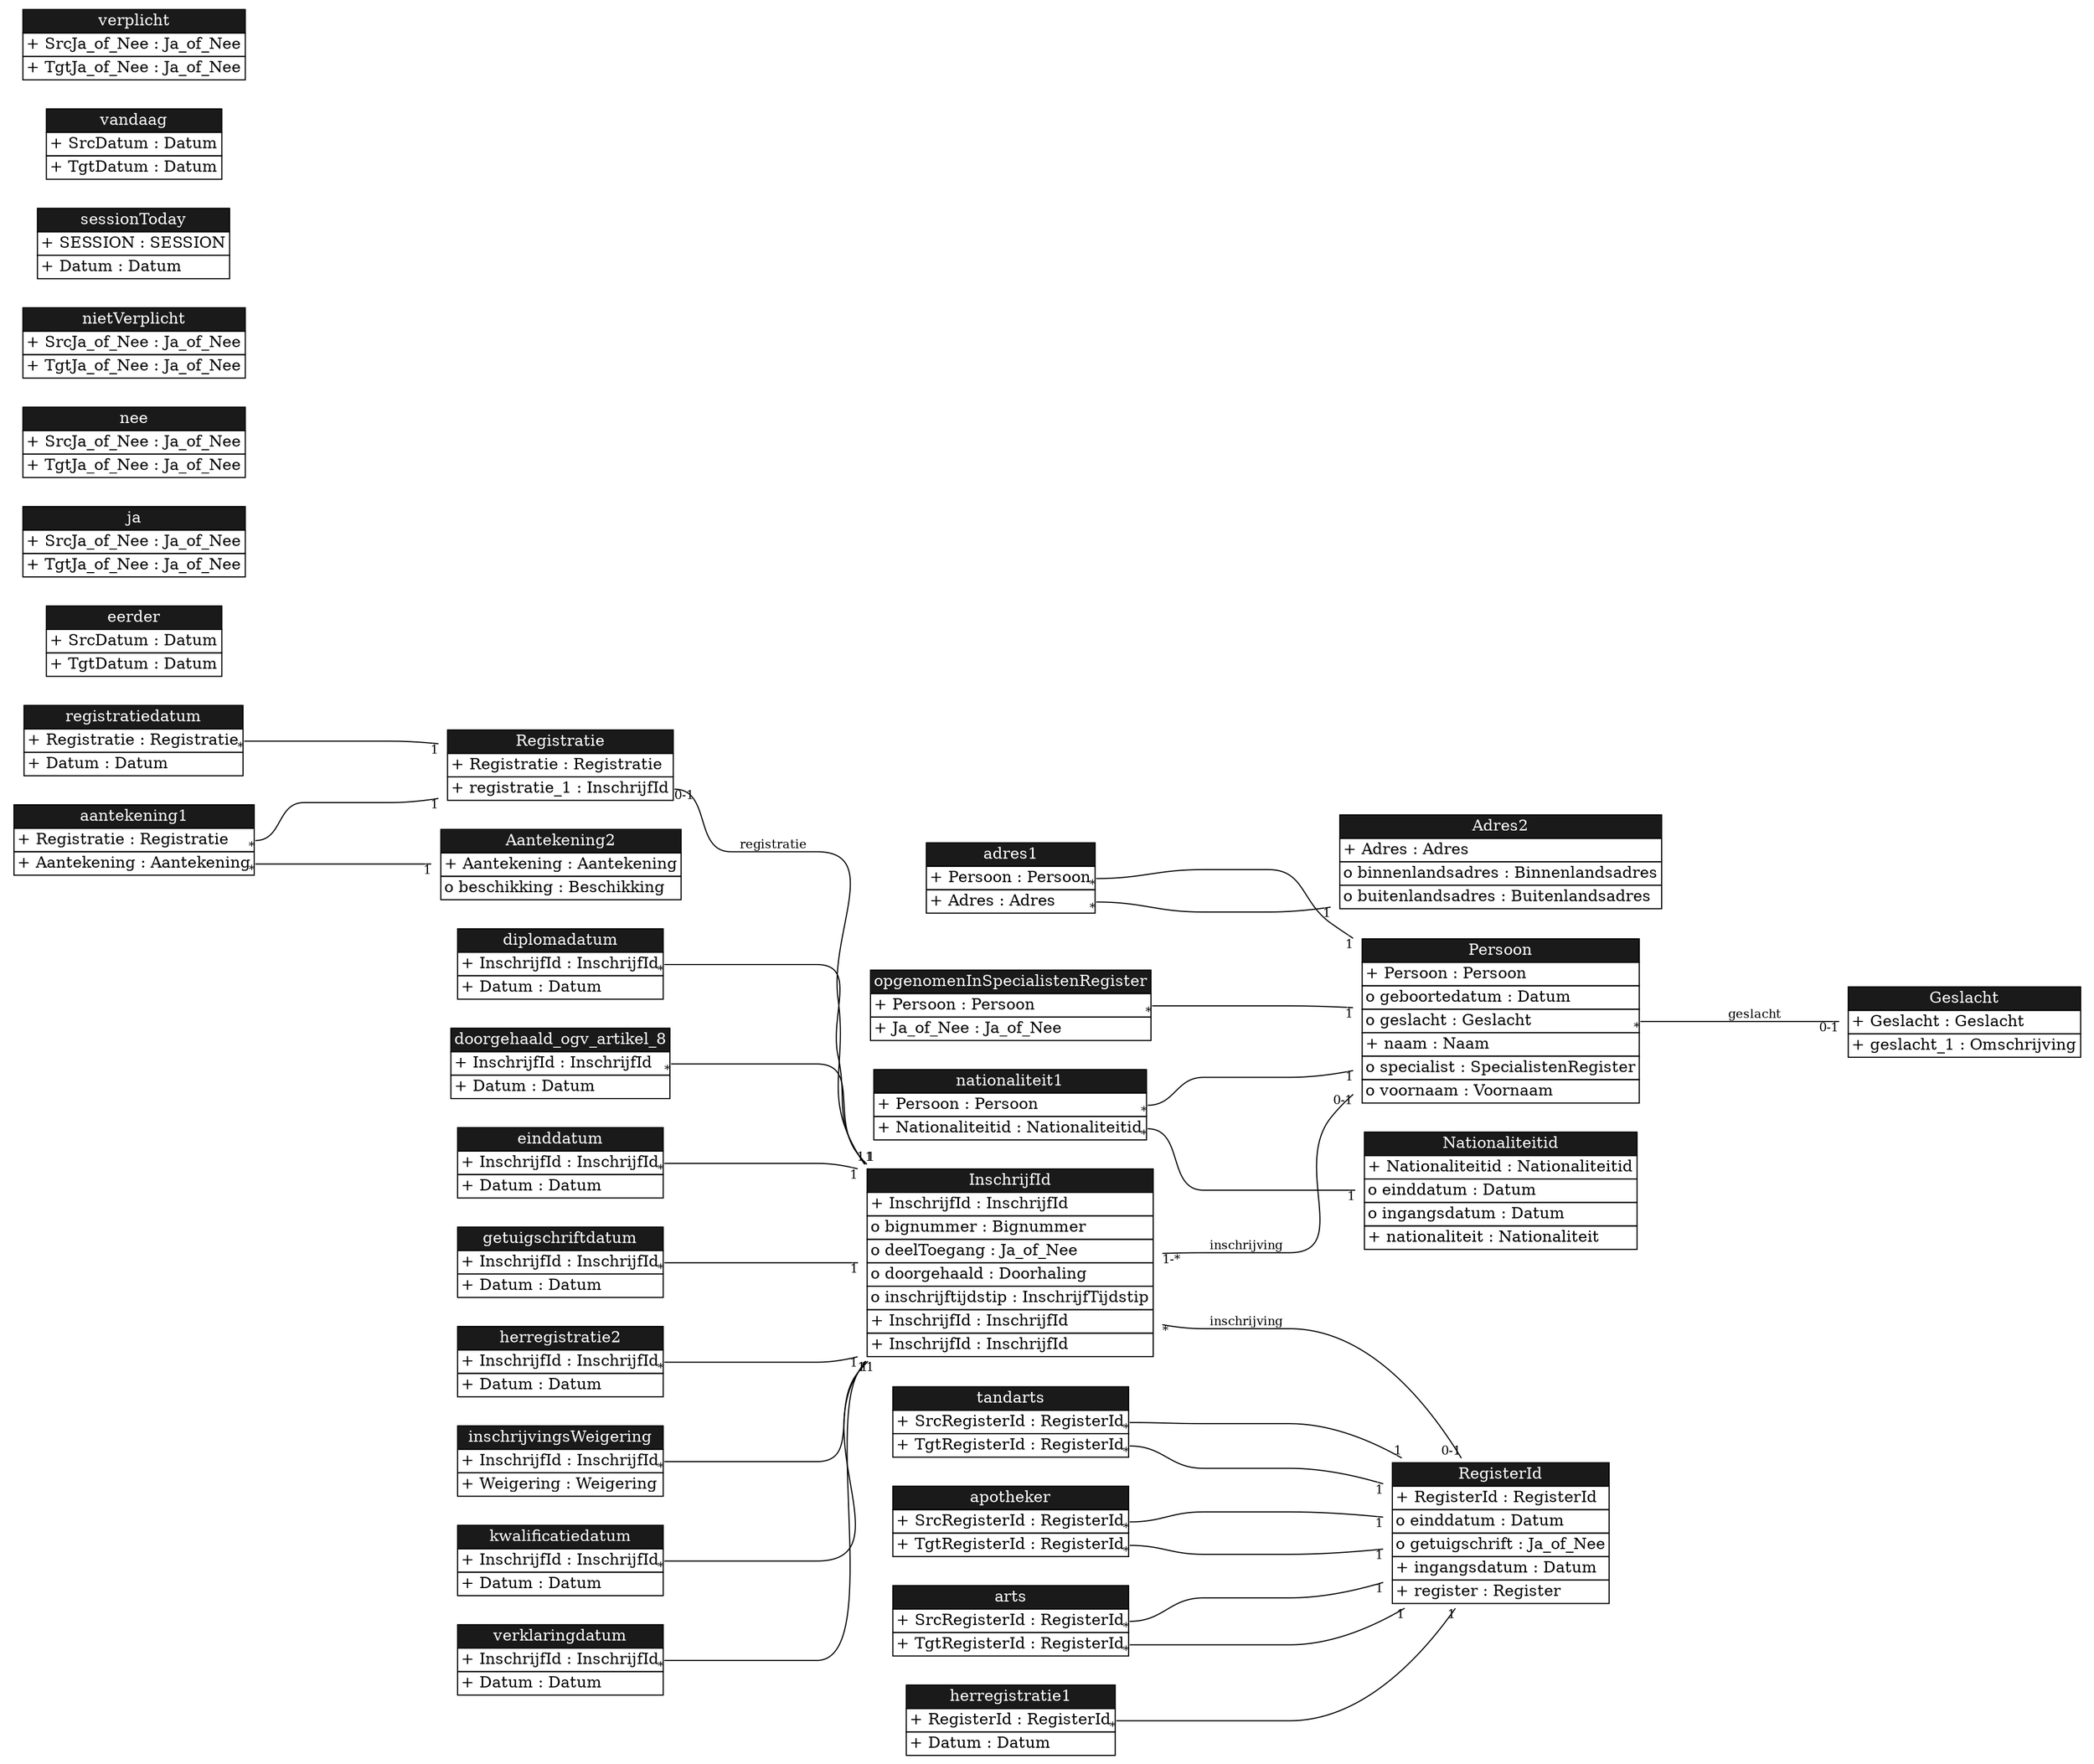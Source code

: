 digraph {
	graph [bgcolor=white,
		rankdir=LR
	];
	node [label="\N"];
	edge [fontsize=11,
		minlen=4
	];
	aantekening1	[color=purple,
		label=<<TABLE BGCOLOR="white" COLOR="black" BORDER="0" CELLBORDER="1" CELLSPACING="0"><TR><TD BGCOLOR="gray10" COLOR="black"><FONT COLOR="white">aantekening1</FONT></TD></TR><TR><TD ALIGN="LEFT" PORT="Registratie">+ Registratie : Registratie</TD></TR><TR><TD ALIGN="LEFT" PORT="Aantekening">+ Aantekening : Aantekening</TD></TR></TABLE>>,
		shape=plaintext];
	Aantekening2	[color=purple,
		label=<<TABLE BGCOLOR="white" COLOR="black" BORDER="0" CELLBORDER="1" CELLSPACING="0"><TR><TD BGCOLOR="gray10" COLOR="black"><FONT COLOR="white">Aantekening2</FONT></TD></TR><TR><TD ALIGN="LEFT" PORT="Aantekening">+ Aantekening : Aantekening</TD></TR><TR><TD ALIGN="LEFT" PORT="beschikking">o beschikking : Beschikking</TD></TR></TABLE>>,
		shape=plaintext];
	aantekening1:Aantekening -> Aantekening2	[arrowhead=onone,
		headlabel=1,
		labelfloat=true,
		taillabel="*"];
	Registratie	[color=purple,
		label=<<TABLE BGCOLOR="white" COLOR="black" BORDER="0" CELLBORDER="1" CELLSPACING="0"><TR><TD BGCOLOR="gray10" COLOR="black"><FONT COLOR="white">Registratie</FONT></TD></TR><TR><TD ALIGN="LEFT" PORT="Registratie">+ Registratie : Registratie</TD></TR><TR><TD ALIGN="LEFT" PORT="registratie_1">+ registratie_1 : InschrijfId</TD></TR></TABLE>>,
		shape=plaintext];
	aantekening1:Registratie -> Registratie	[arrowhead=onone,
		headlabel=1,
		labelfloat=true,
		taillabel="*"];
	adres1	[color=purple,
		label=<<TABLE BGCOLOR="white" COLOR="black" BORDER="0" CELLBORDER="1" CELLSPACING="0"><TR><TD BGCOLOR="gray10" COLOR="black"><FONT COLOR="white">adres1</FONT></TD></TR><TR><TD ALIGN="LEFT" PORT="Persoon">+ Persoon : Persoon</TD></TR><TR><TD ALIGN="LEFT" PORT="Adres">+ Adres : Adres</TD></TR></TABLE>>,
		shape=plaintext];
	Adres2	[color=purple,
		label=<<TABLE BGCOLOR="white" COLOR="black" BORDER="0" CELLBORDER="1" CELLSPACING="0"><TR><TD BGCOLOR="gray10" COLOR="black"><FONT COLOR="white">Adres2</FONT></TD></TR><TR><TD ALIGN="LEFT" PORT="Adres">+ Adres : Adres</TD></TR><TR><TD ALIGN="LEFT" PORT="binnenlandsadres">o binnenlandsadres : Binnenlandsadres</TD></TR><TR><TD ALIGN="LEFT" PORT="buitenlandsadres">o buitenlandsadres : Buitenlandsadres</TD></TR></TABLE>>,
		shape=plaintext];
	adres1:Adres -> Adres2	[arrowhead=onone,
		headlabel=1,
		labelfloat=true,
		taillabel="*"];
	Persoon	[color=purple,
		label=<<TABLE BGCOLOR="white" COLOR="black" BORDER="0" CELLBORDER="1" CELLSPACING="0"><TR><TD BGCOLOR="gray10" COLOR="black"><FONT COLOR="white">Persoon</FONT></TD></TR><TR><TD ALIGN="LEFT" PORT="Persoon">+ Persoon : Persoon</TD></TR><TR><TD ALIGN="LEFT" PORT="geboortedatum">o geboortedatum : Datum</TD></TR><TR><TD ALIGN="LEFT" PORT="geslacht">o geslacht : Geslacht</TD></TR><TR><TD ALIGN="LEFT" PORT="naam">+ naam : Naam</TD></TR><TR><TD ALIGN="LEFT" PORT="specialist">o specialist : SpecialistenRegister</TD></TR><TR><TD ALIGN="LEFT" PORT="voornaam">o voornaam : Voornaam</TD></TR></TABLE>>,
		shape=plaintext];
	adres1:Persoon -> Persoon	[arrowhead=onone,
		headlabel=1,
		labelfloat=true,
		taillabel="*"];
	apotheker	[color=purple,
		label=<<TABLE BGCOLOR="white" COLOR="black" BORDER="0" CELLBORDER="1" CELLSPACING="0"><TR><TD BGCOLOR="gray10" COLOR="black"><FONT COLOR="white">apotheker</FONT></TD></TR><TR><TD ALIGN="LEFT" PORT="SrcRegisterId">+ SrcRegisterId : RegisterId</TD></TR><TR><TD ALIGN="LEFT" PORT="TgtRegisterId">+ TgtRegisterId : RegisterId</TD></TR></TABLE>>,
		shape=plaintext];
	RegisterId	[color=purple,
		label=<<TABLE BGCOLOR="white" COLOR="black" BORDER="0" CELLBORDER="1" CELLSPACING="0"><TR><TD BGCOLOR="gray10" COLOR="black"><FONT COLOR="white">RegisterId</FONT></TD></TR><TR><TD ALIGN="LEFT" PORT="RegisterId">+ RegisterId : RegisterId</TD></TR><TR><TD ALIGN="LEFT" PORT="einddatum">o einddatum : Datum</TD></TR><TR><TD ALIGN="LEFT" PORT="getuigschrift">o getuigschrift : Ja_of_Nee</TD></TR><TR><TD ALIGN="LEFT" PORT="ingangsdatum">+ ingangsdatum : Datum</TD></TR><TR><TD ALIGN="LEFT" PORT="register">+ register : Register</TD></TR></TABLE>>,
		shape=plaintext];
	apotheker:SrcRegisterId -> RegisterId	[arrowhead=onone,
		headlabel=1,
		labelfloat=true,
		taillabel="*"];
	apotheker:TgtRegisterId -> RegisterId	[arrowhead=onone,
		headlabel=1,
		labelfloat=true,
		taillabel="*"];
	arts	[color=purple,
		label=<<TABLE BGCOLOR="white" COLOR="black" BORDER="0" CELLBORDER="1" CELLSPACING="0"><TR><TD BGCOLOR="gray10" COLOR="black"><FONT COLOR="white">arts</FONT></TD></TR><TR><TD ALIGN="LEFT" PORT="SrcRegisterId">+ SrcRegisterId : RegisterId</TD></TR><TR><TD ALIGN="LEFT" PORT="TgtRegisterId">+ TgtRegisterId : RegisterId</TD></TR></TABLE>>,
		shape=plaintext];
	arts:SrcRegisterId -> RegisterId	[arrowhead=onone,
		headlabel=1,
		labelfloat=true,
		taillabel="*"];
	arts:TgtRegisterId -> RegisterId	[arrowhead=onone,
		headlabel=1,
		labelfloat=true,
		taillabel="*"];
	diplomadatum	[color=purple,
		label=<<TABLE BGCOLOR="white" COLOR="black" BORDER="0" CELLBORDER="1" CELLSPACING="0"><TR><TD BGCOLOR="gray10" COLOR="black"><FONT COLOR="white">diplomadatum</FONT></TD></TR><TR><TD ALIGN="LEFT" PORT="InschrijfId">+ InschrijfId : InschrijfId</TD></TR><TR><TD ALIGN="LEFT" PORT="Datum">+ Datum : Datum</TD></TR></TABLE>>,
		shape=plaintext];
	InschrijfId	[color=purple,
		label=<<TABLE BGCOLOR="white" COLOR="black" BORDER="0" CELLBORDER="1" CELLSPACING="0"><TR><TD BGCOLOR="gray10" COLOR="black"><FONT COLOR="white">InschrijfId</FONT></TD></TR><TR><TD ALIGN="LEFT" PORT="InschrijfId">+ InschrijfId : InschrijfId</TD></TR><TR><TD ALIGN="LEFT" PORT="bignummer">o bignummer : Bignummer</TD></TR><TR><TD ALIGN="LEFT" PORT="deelToegang">o deelToegang : Ja_of_Nee</TD></TR><TR><TD ALIGN="LEFT" PORT="doorgehaald">o doorgehaald : Doorhaling</TD></TR><TR><TD ALIGN="LEFT" PORT="inschrijftijdstip">o inschrijftijdstip : InschrijfTijdstip</TD></TR><TR><TD ALIGN="LEFT" PORT="InschrijfId">+ InschrijfId : InschrijfId</TD></TR><TR><TD ALIGN="LEFT" PORT="InschrijfId">+ InschrijfId : InschrijfId</TD></TR></TABLE>>,
		shape=plaintext];
	diplomadatum:InschrijfId -> InschrijfId	[arrowhead=onone,
		headlabel=1,
		labelfloat=true,
		taillabel="*"];
	doorgehaald_ogv_artikel_8	[color=purple,
		label=<<TABLE BGCOLOR="white" COLOR="black" BORDER="0" CELLBORDER="1" CELLSPACING="0"><TR><TD BGCOLOR="gray10" COLOR="black"><FONT COLOR="white">doorgehaald_ogv_artikel_8</FONT></TD></TR><TR><TD ALIGN="LEFT" PORT="InschrijfId">+ InschrijfId : InschrijfId</TD></TR><TR><TD ALIGN="LEFT" PORT="Datum">+ Datum : Datum</TD></TR></TABLE>>,
		shape=plaintext];
	doorgehaald_ogv_artikel_8:InschrijfId -> InschrijfId	[arrowhead=onone,
		headlabel=1,
		labelfloat=true,
		taillabel="*"];
	eerder	[color=purple,
		label=<<TABLE BGCOLOR="white" COLOR="black" BORDER="0" CELLBORDER="1" CELLSPACING="0"><TR><TD BGCOLOR="gray10" COLOR="black"><FONT COLOR="white">eerder</FONT></TD></TR><TR><TD ALIGN="LEFT" PORT="SrcDatum">+ SrcDatum : Datum</TD></TR><TR><TD ALIGN="LEFT" PORT="TgtDatum">+ TgtDatum : Datum</TD></TR></TABLE>>,
		shape=plaintext];
	einddatum	[color=purple,
		label=<<TABLE BGCOLOR="white" COLOR="black" BORDER="0" CELLBORDER="1" CELLSPACING="0"><TR><TD BGCOLOR="gray10" COLOR="black"><FONT COLOR="white">einddatum</FONT></TD></TR><TR><TD ALIGN="LEFT" PORT="InschrijfId">+ InschrijfId : InschrijfId</TD></TR><TR><TD ALIGN="LEFT" PORT="Datum">+ Datum : Datum</TD></TR></TABLE>>,
		shape=plaintext];
	einddatum:InschrijfId -> InschrijfId	[arrowhead=onone,
		headlabel=1,
		labelfloat=true,
		taillabel="*"];
	Geslacht	[color=purple,
		label=<<TABLE BGCOLOR="white" COLOR="black" BORDER="0" CELLBORDER="1" CELLSPACING="0"><TR><TD BGCOLOR="gray10" COLOR="black"><FONT COLOR="white">Geslacht</FONT></TD></TR><TR><TD ALIGN="LEFT" PORT="Geslacht">+ Geslacht : Geslacht</TD></TR><TR><TD ALIGN="LEFT" PORT="geslacht_1">+ geslacht_1 : Omschrijving</TD></TR></TABLE>>,
		shape=plaintext];
	getuigschriftdatum	[color=purple,
		label=<<TABLE BGCOLOR="white" COLOR="black" BORDER="0" CELLBORDER="1" CELLSPACING="0"><TR><TD BGCOLOR="gray10" COLOR="black"><FONT COLOR="white">getuigschriftdatum</FONT></TD></TR><TR><TD ALIGN="LEFT" PORT="InschrijfId">+ InschrijfId : InschrijfId</TD></TR><TR><TD ALIGN="LEFT" PORT="Datum">+ Datum : Datum</TD></TR></TABLE>>,
		shape=plaintext];
	getuigschriftdatum:InschrijfId -> InschrijfId	[arrowhead=onone,
		headlabel=1,
		labelfloat=true,
		taillabel="*"];
	herregistratie1	[color=purple,
		label=<<TABLE BGCOLOR="white" COLOR="black" BORDER="0" CELLBORDER="1" CELLSPACING="0"><TR><TD BGCOLOR="gray10" COLOR="black"><FONT COLOR="white">herregistratie1</FONT></TD></TR><TR><TD ALIGN="LEFT" PORT="RegisterId">+ RegisterId : RegisterId</TD></TR><TR><TD ALIGN="LEFT" PORT="Datum">+ Datum : Datum</TD></TR></TABLE>>,
		shape=plaintext];
	herregistratie1:RegisterId -> RegisterId	[arrowhead=onone,
		headlabel=1,
		labelfloat=true,
		taillabel="*"];
	herregistratie2	[color=purple,
		label=<<TABLE BGCOLOR="white" COLOR="black" BORDER="0" CELLBORDER="1" CELLSPACING="0"><TR><TD BGCOLOR="gray10" COLOR="black"><FONT COLOR="white">herregistratie2</FONT></TD></TR><TR><TD ALIGN="LEFT" PORT="InschrijfId">+ InschrijfId : InschrijfId</TD></TR><TR><TD ALIGN="LEFT" PORT="Datum">+ Datum : Datum</TD></TR></TABLE>>,
		shape=plaintext];
	herregistratie2:InschrijfId -> InschrijfId	[arrowhead=onone,
		headlabel=1,
		labelfloat=true,
		taillabel="*"];
	InschrijfId:inschrijving -> Persoon	[arrowhead=onone,
		headlabel="0-1",
		label=inschrijving,
		labelfloat=true,
		taillabel="1-*"];
	InschrijfId:inschrijving_1 -> RegisterId	[arrowhead=onone,
		headlabel="0-1",
		label=inschrijving,
		labelfloat=true,
		taillabel="*"];
	inschrijvingsWeigering	[color=purple,
		label=<<TABLE BGCOLOR="white" COLOR="black" BORDER="0" CELLBORDER="1" CELLSPACING="0"><TR><TD BGCOLOR="gray10" COLOR="black"><FONT COLOR="white">inschrijvingsWeigering</FONT></TD></TR><TR><TD ALIGN="LEFT" PORT="InschrijfId">+ InschrijfId : InschrijfId</TD></TR><TR><TD ALIGN="LEFT" PORT="Weigering">+ Weigering : Weigering</TD></TR></TABLE>>,
		shape=plaintext];
	inschrijvingsWeigering:InschrijfId -> InschrijfId	[arrowhead=onone,
		headlabel=1,
		labelfloat=true,
		taillabel="*"];
	ja	[color=purple,
		label=<<TABLE BGCOLOR="white" COLOR="black" BORDER="0" CELLBORDER="1" CELLSPACING="0"><TR><TD BGCOLOR="gray10" COLOR="black"><FONT COLOR="white">ja</FONT></TD></TR><TR><TD ALIGN="LEFT" PORT="SrcJa_of_Nee">+ SrcJa_of_Nee : Ja_of_Nee</TD></TR><TR><TD ALIGN="LEFT" PORT="TgtJa_of_Nee">+ TgtJa_of_Nee : Ja_of_Nee</TD></TR></TABLE>>,
		shape=plaintext];
	kwalificatiedatum	[color=purple,
		label=<<TABLE BGCOLOR="white" COLOR="black" BORDER="0" CELLBORDER="1" CELLSPACING="0"><TR><TD BGCOLOR="gray10" COLOR="black"><FONT COLOR="white">kwalificatiedatum</FONT></TD></TR><TR><TD ALIGN="LEFT" PORT="InschrijfId">+ InschrijfId : InschrijfId</TD></TR><TR><TD ALIGN="LEFT" PORT="Datum">+ Datum : Datum</TD></TR></TABLE>>,
		shape=plaintext];
	kwalificatiedatum:InschrijfId -> InschrijfId	[arrowhead=onone,
		headlabel=1,
		labelfloat=true,
		taillabel="*"];
	nationaliteit1	[color=purple,
		label=<<TABLE BGCOLOR="white" COLOR="black" BORDER="0" CELLBORDER="1" CELLSPACING="0"><TR><TD BGCOLOR="gray10" COLOR="black"><FONT COLOR="white">nationaliteit1</FONT></TD></TR><TR><TD ALIGN="LEFT" PORT="Persoon">+ Persoon : Persoon</TD></TR><TR><TD ALIGN="LEFT" PORT="Nationaliteitid">+ Nationaliteitid : Nationaliteitid</TD></TR></TABLE>>,
		shape=plaintext];
	Nationaliteitid	[color=purple,
		label=<<TABLE BGCOLOR="white" COLOR="black" BORDER="0" CELLBORDER="1" CELLSPACING="0"><TR><TD BGCOLOR="gray10" COLOR="black"><FONT COLOR="white">Nationaliteitid</FONT></TD></TR><TR><TD ALIGN="LEFT" PORT="Nationaliteitid">+ Nationaliteitid : Nationaliteitid</TD></TR><TR><TD ALIGN="LEFT" PORT="einddatum">o einddatum : Datum</TD></TR><TR><TD ALIGN="LEFT" PORT="ingangsdatum">o ingangsdatum : Datum</TD></TR><TR><TD ALIGN="LEFT" PORT="nationaliteit">+ nationaliteit : Nationaliteit</TD></TR></TABLE>>,
		shape=plaintext];
	nationaliteit1:Nationaliteitid -> Nationaliteitid	[arrowhead=onone,
		headlabel=1,
		labelfloat=true,
		taillabel="*"];
	nationaliteit1:Persoon -> Persoon	[arrowhead=onone,
		headlabel=1,
		labelfloat=true,
		taillabel="*"];
	nee	[color=purple,
		label=<<TABLE BGCOLOR="white" COLOR="black" BORDER="0" CELLBORDER="1" CELLSPACING="0"><TR><TD BGCOLOR="gray10" COLOR="black"><FONT COLOR="white">nee</FONT></TD></TR><TR><TD ALIGN="LEFT" PORT="SrcJa_of_Nee">+ SrcJa_of_Nee : Ja_of_Nee</TD></TR><TR><TD ALIGN="LEFT" PORT="TgtJa_of_Nee">+ TgtJa_of_Nee : Ja_of_Nee</TD></TR></TABLE>>,
		shape=plaintext];
	nietVerplicht	[color=purple,
		label=<<TABLE BGCOLOR="white" COLOR="black" BORDER="0" CELLBORDER="1" CELLSPACING="0"><TR><TD BGCOLOR="gray10" COLOR="black"><FONT COLOR="white">nietVerplicht</FONT></TD></TR><TR><TD ALIGN="LEFT" PORT="SrcJa_of_Nee">+ SrcJa_of_Nee : Ja_of_Nee</TD></TR><TR><TD ALIGN="LEFT" PORT="TgtJa_of_Nee">+ TgtJa_of_Nee : Ja_of_Nee</TD></TR></TABLE>>,
		shape=plaintext];
	opgenomenInSpecialistenRegister	[color=purple,
		label=<<TABLE BGCOLOR="white" COLOR="black" BORDER="0" CELLBORDER="1" CELLSPACING="0"><TR><TD BGCOLOR="gray10" COLOR="black"><FONT COLOR="white">opgenomenInSpecialistenRegister</FONT></TD></TR><TR><TD ALIGN="LEFT" PORT="Persoon">+ Persoon : Persoon</TD></TR><TR><TD ALIGN="LEFT" PORT="Ja_of_Nee">+ Ja_of_Nee : Ja_of_Nee</TD></TR></TABLE>>,
		shape=plaintext];
	opgenomenInSpecialistenRegister:Persoon -> Persoon	[arrowhead=onone,
		headlabel=1,
		labelfloat=true,
		taillabel="*"];
	Persoon:geslacht -> Geslacht	[arrowhead=onone,
		headlabel="0-1",
		label=geslacht,
		labelfloat=true,
		taillabel="*"];
	Registratie:registratie_1 -> InschrijfId	[arrowhead=onone,
		headlabel=1,
		label=registratie,
		labelfloat=true,
		taillabel="0-1"];
	registratiedatum	[color=purple,
		label=<<TABLE BGCOLOR="white" COLOR="black" BORDER="0" CELLBORDER="1" CELLSPACING="0"><TR><TD BGCOLOR="gray10" COLOR="black"><FONT COLOR="white">registratiedatum</FONT></TD></TR><TR><TD ALIGN="LEFT" PORT="Registratie">+ Registratie : Registratie</TD></TR><TR><TD ALIGN="LEFT" PORT="Datum">+ Datum : Datum</TD></TR></TABLE>>,
		shape=plaintext];
	registratiedatum:Registratie -> Registratie	[arrowhead=onone,
		headlabel=1,
		labelfloat=true,
		taillabel="*"];
	sessionToday	[color=purple,
		label=<<TABLE BGCOLOR="white" COLOR="black" BORDER="0" CELLBORDER="1" CELLSPACING="0"><TR><TD BGCOLOR="gray10" COLOR="black"><FONT COLOR="white">sessionToday</FONT></TD></TR><TR><TD ALIGN="LEFT" PORT="SESSION">+ SESSION : SESSION</TD></TR><TR><TD ALIGN="LEFT" PORT="Datum">+ Datum : Datum</TD></TR></TABLE>>,
		shape=plaintext];
	tandarts	[color=purple,
		label=<<TABLE BGCOLOR="white" COLOR="black" BORDER="0" CELLBORDER="1" CELLSPACING="0"><TR><TD BGCOLOR="gray10" COLOR="black"><FONT COLOR="white">tandarts</FONT></TD></TR><TR><TD ALIGN="LEFT" PORT="SrcRegisterId">+ SrcRegisterId : RegisterId</TD></TR><TR><TD ALIGN="LEFT" PORT="TgtRegisterId">+ TgtRegisterId : RegisterId</TD></TR></TABLE>>,
		shape=plaintext];
	tandarts:SrcRegisterId -> RegisterId	[arrowhead=onone,
		headlabel=1,
		labelfloat=true,
		taillabel="*"];
	tandarts:TgtRegisterId -> RegisterId	[arrowhead=onone,
		headlabel=1,
		labelfloat=true,
		taillabel="*"];
	vandaag	[color=purple,
		label=<<TABLE BGCOLOR="white" COLOR="black" BORDER="0" CELLBORDER="1" CELLSPACING="0"><TR><TD BGCOLOR="gray10" COLOR="black"><FONT COLOR="white">vandaag</FONT></TD></TR><TR><TD ALIGN="LEFT" PORT="SrcDatum">+ SrcDatum : Datum</TD></TR><TR><TD ALIGN="LEFT" PORT="TgtDatum">+ TgtDatum : Datum</TD></TR></TABLE>>,
		shape=plaintext];
	verklaringdatum	[color=purple,
		label=<<TABLE BGCOLOR="white" COLOR="black" BORDER="0" CELLBORDER="1" CELLSPACING="0"><TR><TD BGCOLOR="gray10" COLOR="black"><FONT COLOR="white">verklaringdatum</FONT></TD></TR><TR><TD ALIGN="LEFT" PORT="InschrijfId">+ InschrijfId : InschrijfId</TD></TR><TR><TD ALIGN="LEFT" PORT="Datum">+ Datum : Datum</TD></TR></TABLE>>,
		shape=plaintext];
	verklaringdatum:InschrijfId -> InschrijfId	[arrowhead=onone,
		headlabel=1,
		labelfloat=true,
		taillabel="*"];
	verplicht	[color=purple,
		label=<<TABLE BGCOLOR="white" COLOR="black" BORDER="0" CELLBORDER="1" CELLSPACING="0"><TR><TD BGCOLOR="gray10" COLOR="black"><FONT COLOR="white">verplicht</FONT></TD></TR><TR><TD ALIGN="LEFT" PORT="SrcJa_of_Nee">+ SrcJa_of_Nee : Ja_of_Nee</TD></TR><TR><TD ALIGN="LEFT" PORT="TgtJa_of_Nee">+ TgtJa_of_Nee : Ja_of_Nee</TD></TR></TABLE>>,
		shape=plaintext];
}
